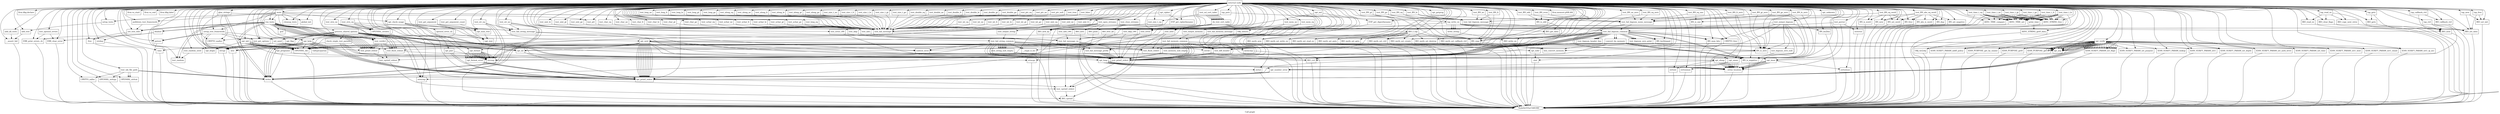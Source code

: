 digraph "Call graph" {
	label="Call graph";

	Node0x555a15481f30 [shape=record,label="{external node}"];
	Node0x555a15481f30 -> Node0x555a15481fd0;
	Node0x555a15481f30 -> Node0x555a15482110;
	Node0x555a15481f30 -> Node0x555a154e1420;
	Node0x555a15481f30 -> Node0x555a154e1370;
	Node0x555a15481f30 -> Node0x555a15482070;
	Node0x555a15481f30 -> Node0x555a154e14c0;
	Node0x555a15481f30 -> Node0x555a154e1590;
	Node0x555a15481f30 -> Node0x555a154e1630;
	Node0x555a15481f30 -> Node0x555a154e16a0;
	Node0x555a15481f30 -> Node0x555a154e1710;
	Node0x555a15481f30 -> Node0x555a154e1740;
	Node0x555a15481f30 -> Node0x555a1545aa80;
	Node0x555a15481f30 -> Node0x555a1545ac70;
	Node0x555a15481f30 -> Node0x555a1545ace0;
	Node0x555a15481f30 -> Node0x555a1545ad80;
	Node0x555a15481f30 -> Node0x555a1545ae20;
	Node0x555a15481f30 -> Node0x555a1545aec0;
	Node0x555a15481f30 -> Node0x555a156ecb00;
	Node0x555a15481f30 -> Node0x555a156ecba0;
	Node0x555a15481f30 -> Node0x555a156ecc40;
	Node0x555a15481f30 -> Node0x555a156eccb0;
	Node0x555a15481f30 -> Node0x555a156ece00;
	Node0x555a15481f30 -> Node0x555a156ecd20;
	Node0x555a15481f30 -> Node0x555a156ecea0;
	Node0x555a15481f30 -> Node0x555a156ecf10;
	Node0x555a15481f30 -> Node0x555a156ecfb0;
	Node0x555a15481f30 -> Node0x555a156ed060;
	Node0x555a15481f30 -> Node0x555a156ed270;
	Node0x555a15481f30 -> Node0x555a156ed2a0;
	Node0x555a15481f30 -> Node0x555a156ed350;
	Node0x555a15481f30 -> Node0x555a156ed4d0;
	Node0x555a15481f30 -> Node0x555a156ed5d0;
	Node0x555a15481f30 -> Node0x555a156ef0d0;
	Node0x555a15481f30 -> Node0x555a156ef9f0;
	Node0x555a15481f30 -> Node0x555a156efb00;
	Node0x555a15481f30 -> Node0x555a156eeff0;
	Node0x555a15481f30 -> Node0x555a156efb30;
	Node0x555a15481f30 -> Node0x555a1545aab0;
	Node0x555a15481f30 -> Node0x555a156ecd50;
	Node0x555a15481f30 -> Node0x555a1545b370;
	Node0x555a15481f30 -> Node0x555a1545abd0;
	Node0x555a15481f30 -> Node0x555a156eef80;
	Node0x555a15481f30 -> Node0x555a1545a940;
	Node0x555a15481f30 -> Node0x555a156efd10;
	Node0x555a15481f30 -> Node0x555a156efd40;
	Node0x555a15481f30 -> Node0x555a156efee0;
	Node0x555a15481f30 -> Node0x555a156effc0;
	Node0x555a15481f30 -> Node0x555a154e1220;
	Node0x555a15481f30 -> Node0x555a156f0ca0;
	Node0x555a15481f30 -> Node0x555a156f0d50;
	Node0x555a15481f30 -> Node0x555a156f0df0;
	Node0x555a15481f30 -> Node0x555a154e1300;
	Node0x555a15481f30 -> Node0x555a156f0f30;
	Node0x555a15481f30 -> Node0x555a156f10a0;
	Node0x555a15481f30 -> Node0x555a156f10d0;
	Node0x555a15481f30 -> Node0x555a156f1140;
	Node0x555a15481f30 -> Node0x555a156f1310;
	Node0x555a15481f30 -> Node0x555a156f13b0;
	Node0x555a15481f30 -> Node0x555a156f1450;
	Node0x555a15481f30 -> Node0x555a156f14f0;
	Node0x555a15481f30 -> Node0x555a156f1590;
	Node0x555a15481f30 -> Node0x555a156f1630;
	Node0x555a15481f30 -> Node0x555a156f16d0;
	Node0x555a15481f30 -> Node0x555a156f1770;
	Node0x555a15481f30 -> Node0x555a156f1810;
	Node0x555a15481f30 -> Node0x555a156f18b0;
	Node0x555a15481f30 -> Node0x555a156f1950;
	Node0x555a15481f30 -> Node0x555a156f19f0;
	Node0x555a15481f30 -> Node0x555a156f1a90;
	Node0x555a15481f30 -> Node0x555a156f1b30;
	Node0x555a15481f30 -> Node0x555a156f1bd0;
	Node0x555a15481f30 -> Node0x555a156f1c70;
	Node0x555a15481f30 -> Node0x555a156f1d10;
	Node0x555a15481f30 -> Node0x555a156f1db0;
	Node0x555a15481f30 -> Node0x555a156f1e50;
	Node0x555a15481f30 -> Node0x555a156f1ef0;
	Node0x555a15481f30 -> Node0x555a156ef100;
	Node0x555a15481f30 -> Node0x555a156ef1a0;
	Node0x555a15481f30 -> Node0x555a156ef240;
	Node0x555a15481f30 -> Node0x555a156ef2e0;
	Node0x555a15481f30 -> Node0x555a156ef380;
	Node0x555a15481f30 -> Node0x555a156ef420;
	Node0x555a15481f30 -> Node0x555a156ef4c0;
	Node0x555a15481f30 -> Node0x555a156ef560;
	Node0x555a15481f30 -> Node0x555a156ef600;
	Node0x555a15481f30 -> Node0x555a156ef6a0;
	Node0x555a15481f30 -> Node0x555a156ef740;
	Node0x555a15481f30 -> Node0x555a156ef7e0;
	Node0x555a15481f30 -> Node0x555a156ef880;
	Node0x555a15481f30 -> Node0x555a156ef8e0;
	Node0x555a15481f30 -> Node0x555a154c10f0;
	Node0x555a15481f30 -> Node0x555a15482000;
	Node0x555a15481f30 -> Node0x555a154c11c0;
	Node0x555a15481f30 -> Node0x555a154c1260;
	Node0x555a15481f30 -> Node0x555a154c1300;
	Node0x555a15481f30 -> Node0x555a154c13a0;
	Node0x555a15481f30 -> Node0x555a154c1440;
	Node0x555a15481f30 -> Node0x555a154c14e0;
	Node0x555a15481f30 -> Node0x555a154c1580;
	Node0x555a15481f30 -> Node0x555a154c1620;
	Node0x555a15481f30 -> Node0x555a154c16c0;
	Node0x555a15481f30 -> Node0x555a154c1760;
	Node0x555a15481f30 -> Node0x555a154c1800;
	Node0x555a15481f30 -> Node0x555a154c18a0;
	Node0x555a15481f30 -> Node0x555a154c1940;
	Node0x555a15481f30 -> Node0x555a154c19e0;
	Node0x555a15481f30 -> Node0x555a156ecf40;
	Node0x555a15481f30 -> Node0x555a154c1ab0;
	Node0x555a15481f30 -> Node0x555a154c1b50;
	Node0x555a15481f30 -> Node0x555a154c1bf0;
	Node0x555a15481f30 -> Node0x555a154c1db0;
	Node0x555a15481f30 -> Node0x555a154c1de0;
	Node0x555a15481f30 -> Node0x555a154c1f20;
	Node0x555a15481f30 -> Node0x555a154c1fc0;
	Node0x555a15481f30 -> Node0x555a154c20f0;
	Node0x555a15481f30 -> Node0x555a154c2120;
	Node0x555a15481f30 -> Node0x555a154c2260;
	Node0x555a15481f30 -> Node0x555a154c2370;
	Node0x555a15481f30 -> Node0x555a154c23a0;
	Node0x555a15481f30 -> Node0x555a154c24a0;
	Node0x555a15481f30 -> Node0x555a154c2600;
	Node0x555a15481f30 -> Node0x555a154c2670;
	Node0x555a15481f30 -> Node0x555a154c27d0;
	Node0x555a15481f30 -> Node0x555a154c2800;
	Node0x555a15481f30 -> Node0x555a154c28c0;
	Node0x555a15481f30 -> Node0x555a154c2980;
	Node0x555a15481f30 -> Node0x555a154c2a80;
	Node0x555a15481f30 -> Node0x555a154c2c00;
	Node0x555a15481f30 -> Node0x555a154c2c30;
	Node0x555a15481f30 -> Node0x555a154c0030;
	Node0x555a15481f30 -> Node0x555a154c0180;
	Node0x555a15481f30 -> Node0x555a154c01f0;
	Node0x555a15481f30 -> Node0x555a154c0340;
	Node0x555a15481f30 -> Node0x555a154c03b0;
	Node0x555a15481f30 -> Node0x555a154c0540;
	Node0x555a15481f30 -> Node0x555a154c05e0;
	Node0x555a15481f30 -> Node0x555a154c0650;
	Node0x555a15481f30 -> Node0x555a154c0740;
	Node0x555a15481f30 -> Node0x555a154c0770;
	Node0x555a15481f30 -> Node0x555a154c0870;
	Node0x555a15481f30 -> Node0x555a154c0910;
	Node0x555a15481f30 -> Node0x555a154c08a0;
	Node0x555a15481f30 -> Node0x555a154c0aa0;
	Node0x555a15481f30 -> Node0x555a154c0ce0;
	Node0x555a15481f30 -> Node0x555a154c0d50;
	Node0x555a15481f30 -> Node0x555a154c0d80;
	Node0x555a15481f30 -> Node0x555a154c0e30;
	Node0x555a15481f30 -> Node0x555a154c2ca0;
	Node0x555a15481f30 -> Node0x555a154c2d10;
	Node0x555a15481f30 -> Node0x555a154c2d40;
	Node0x555a15481f30 -> Node0x555a154c2f70;
	Node0x555a15481f30 -> Node0x555a154c3040;
	Node0x555a15481f30 -> Node0x555a154c3140;
	Node0x555a15481f30 -> Node0x555a154c3170;
	Node0x555a15481f30 -> Node0x555a154c32f0;
	Node0x555a15481f30 -> Node0x555a154c3470;
	Node0x555a15481f30 -> Node0x555a154c35f0;
	Node0x555a15481f30 -> Node0x555a154c3770;
	Node0x555a15481f30 -> Node0x555a154c3960;
	Node0x555a15481f30 -> Node0x555a154c39d0;
	Node0x555a15481f30 -> Node0x555a1545a9b0;
	Node0x555a15481f30 -> Node0x555a156ec710;
	Node0x555a15481f30 -> Node0x555a154c3a00;
	Node0x555a15481f30 -> Node0x555a154c3bd0;
	Node0x555a15481f30 -> Node0x555a154c3c40;
	Node0x555a15481f30 -> Node0x555a154c3d80;
	Node0x555a15481f30 -> Node0x555a154c3e20;
	Node0x555a15481f30 -> Node0x555a154c3e90;
	Node0x555a15481f30 -> Node0x555a154c3f80;
	Node0x555a15481f30 -> Node0x555a156ec940;
	Node0x555a15481f30 -> Node0x555a154c3fb0;
	Node0x555a15481f30 -> Node0x555a15477c20;
	Node0x555a15481f30 -> Node0x555a15477e60;
	Node0x555a15481f30 -> Node0x555a15477f10;
	Node0x555a15481f30 -> Node0x555a15477f40;
	Node0x555a15481f30 -> Node0x555a154781c0;
	Node0x555a15481f30 -> Node0x555a154781f0;
	Node0x555a15481f30 -> Node0x555a154783e0;
	Node0x555a15481f30 -> Node0x555a15478410;
	Node0x555a15481f30 -> Node0x555a15478600;
	Node0x555a15481f30 -> Node0x555a156ec8d0;
	Node0x555a15481f30 -> Node0x555a15478630;
	Node0x555a15481f30 -> Node0x555a154787f0;
	Node0x555a15481f30 -> Node0x555a15478860;
	Node0x555a15481f30 -> Node0x555a154788d0;
	Node0x555a15481f30 -> Node0x555a15478940;
	Node0x555a15481f30 -> Node0x555a154789b0;
	Node0x555a15481f30 -> Node0x555a15478e30;
	Node0x555a15481f30 -> Node0x555a15478ea0;
	Node0x555a15481f30 -> Node0x555a15478f10;
	Node0x555a15481f30 -> Node0x555a15478f80;
	Node0x555a15481f30 -> Node0x555a15478ff0;
	Node0x555a15481f30 -> Node0x555a15479870;
	Node0x555a15481f30 -> Node0x555a154798e0;
	Node0x555a15481f30 -> Node0x555a15479950;
	Node0x555a15481f30 -> Node0x555a154799c0;
	Node0x555a15481f30 -> Node0x555a156ec7b0;
	Node0x555a15481f30 -> Node0x555a15479d30;
	Node0x555a15481f30 -> Node0x555a15479cc0;
	Node0x555a15481f30 -> Node0x555a15479e10;
	Node0x555a15481f30 -> Node0x555a156ec860;
	Node0x555a15481f30 -> Node0x555a15479ee0;
	Node0x555a15481f30 -> Node0x555a156efa60;
	Node0x555a15481f30 -> Node0x555a156ef950;
	Node0x555a15481f30 -> Node0x555a156ec740;
	Node0x555a15481f30 -> Node0x555a156ed640;
	Node0x555a15481f30 -> Node0x555a15479f40;
	Node0x555a15481f30 -> Node0x555a1547a0d0;
	Node0x555a15481f30 -> Node0x555a1547a140;
	Node0x555a15481f30 -> Node0x555a156ef060;
	Node0x555a15481f30 -> Node0x555a1547a240;
	Node0x555a15481f30 -> Node0x555a156ec9e0;
	Node0x555a15481f30 -> Node0x555a1547a2e0;
	Node0x555a15481f30 -> Node0x555a156efbe0;
	Node0x555a15481f30 -> Node0x555a1545ab60;
	Node0x555a15481f30 -> Node0x555a1547a3e0;
	Node0x555a15481f30 -> Node0x555a156eca50;
	Node0x555a15481f30 -> Node0x555a1547a4e0;
	Node0x555a15481f30 -> Node0x555a154c1c20;
	Node0x555a15481f30 -> Node0x555a1547a880;
	Node0x555a15481f30 -> Node0x555a1547ad80;
	Node0x555a15481f30 -> Node0x555a154c2540;
	Node0x555a15481f30 -> Node0x555a1547af10;
	Node0x555a15481f30 -> Node0x555a1547b080;
	Node0x555a15481f30 -> Node0x555a1547b570;
	Node0x555a15481f30 -> Node0x555a154c2710;
	Node0x555a15481f30 -> Node0x555a1547b7c0;
	Node0x555a15481f30 -> Node0x555a1547b830;
	Node0x555a15481f30 -> Node0x555a154c2300;
	Node0x555a15481f30 -> Node0x555a1547baa0;
	Node0x555a15481f30 -> Node0x555a156eee40;
	Node0x555a15481f30 -> Node0x555a1547a020;
	Node0x555a15481f30 -> Node0x555a1547bc40;
	Node0x555a15481f30 -> Node0x555a1547c2c0;
	Node0x555a15481f30 -> Node0x555a1547bce0;
	Node0x555a15481f30 -> Node0x555a1547c520;
	Node0x555a15481f30 -> Node0x555a1547bc70;
	Node0x555a15481f30 -> Node0x555a1547c710;
	Node0x555a15481f30 -> Node0x555a1547bde0;
	Node0x555a15481f30 -> Node0x555a1547c7b0;
	Node0x555a15481f30 -> Node0x555a1547be50;
	Node0x555a15481f30 -> Node0x555a1547c910;
	Node0x555a15481f30 -> Node0x555a1547bec0;
	Node0x555a15481f30 -> Node0x555a1547ca90;
	Node0x555a15481f30 -> Node0x555a1547bf30;
	Node0x555a15481f30 -> Node0x555a1547cba0;
	Node0x555a15481f30 -> Node0x555a1547bfa0;
	Node0x555a15481f30 -> Node0x555a1550cf10;
	Node0x555a15481f30 -> Node0x555a1547c010;
	Node0x555a15481f30 -> Node0x555a1547c330;
	Node0x555a15481f30 -> Node0x555a1550cfb0;
	Node0x555a15481f30 -> Node0x555a1547c360;
	Node0x555a15481f30 -> Node0x555a1547cb30;
	Node0x555a15481f30 -> Node0x555a1547c850;
	Node0x555a15481f30 -> Node0x555a1547c5c0;
	Node0x555a15481f30 -> Node0x555a1547c550;
	Node0x555a15481f30 -> Node0x555a1547c670;
	Node0x555a15481f30 -> Node0x555a1547c3d0;
	Node0x555a15481f30 -> Node0x555a15475c70;
	Node0x555a15482110 [shape=record,label="{test_ssl_cert_table}"];
	Node0x555a15482110 -> Node0x555a15482000;
	Node0x555a15482110 -> Node0x555a154e1290;
	Node0x555a15482110 -> Node0x555a154e1290;
	Node0x555a15482110 -> Node0x555a154e1290;
	Node0x555a15482110 -> Node0x555a154e1290;
	Node0x555a15482110 -> Node0x555a154e1290;
	Node0x555a15482110 -> Node0x555a154e1290;
	Node0x555a15482110 -> Node0x555a154e1290;
	Node0x555a15482110 -> Node0x555a154e1290;
	Node0x555a15481fd0 [shape=record,label="{setup_tests}"];
	Node0x555a15481fd0 -> Node0x555a15482070;
	Node0x555a154e1290 [shape=record,label="{do_test_cert_table}"];
	Node0x555a154e1290 -> Node0x555a154e1220;
	Node0x555a154e1290 -> Node0x555a154e1370;
	Node0x555a154e1290 -> Node0x555a154e1370;
	Node0x555a154e1290 -> Node0x555a154e1300;
	Node0x555a154e1290 -> Node0x555a154e1300;
	Node0x555a154e1420 [shape=record,label="{llvm.dbg.declare}"];
	Node0x555a156ecb00 [shape=record,label="{ERR_clear_error}"];
	Node0x555a156ecb00 -> Node0x555a15481f60;
	Node0x555a156ecba0 [shape=record,label="{ERR_print_errors_cb}"];
	Node0x555a156ecba0 -> Node0x555a15481f60;
	Node0x555a156ecc40 [shape=record,label="{llvm.va_start}"];
	Node0x555a156eccb0 [shape=record,label="{llvm.va_end}"];
	Node0x555a156ec9b0 [shape=record,label="{check_single_test_params}"];
	Node0x555a156ec9b0 -> Node0x555a156ecd20;
	Node0x555a156ec9b0 -> Node0x555a154e1740;
	Node0x555a156ec9b0 -> Node0x555a156ecd50;
	Node0x555a156ec9b0 -> Node0x555a156ecd50;
	Node0x555a156ec9b0 -> Node0x555a156ecd50;
	Node0x555a156ece00 [shape=record,label="{llvm.dbg.label}"];
	Node0x555a156ecd20 [shape=record,label="{strcmp}"];
	Node0x555a156ecd20 -> Node0x555a15481f60;
	Node0x555a156ecea0 [shape=record,label="{glue_strings}"];
	Node0x555a156ecea0 -> Node0x555a156ecf10;
	Node0x555a156ecea0 -> Node0x555a156ecfb0;
	Node0x555a156ecea0 -> Node0x555a156ecf40;
	Node0x555a156ecea0 -> Node0x555a156ed060;
	Node0x555a156ecea0 -> Node0x555a156ecf10;
	Node0x555a154c05e0 [shape=record,label="{test_BN_odd}"];
	Node0x555a154c05e0 -> Node0x555a154c0650;
	Node0x555a154c05e0 -> Node0x555a154c2710;
	Node0x555a154c0650 [shape=record,label="{BN_is_odd}"];
	Node0x555a154c0650 -> Node0x555a15481f60;
	Node0x555a154c0740 [shape=record,label="{test_BN_even}"];
	Node0x555a154c0740 -> Node0x555a154c0650;
	Node0x555a154c0740 -> Node0x555a154c2710;
	Node0x555a154c0770 [shape=record,label="{test_BN_eq_word}"];
	Node0x555a154c0770 -> Node0x555a154c0870;
	Node0x555a154c0770 -> Node0x555a154c0910;
	Node0x555a154c0770 -> Node0x555a154c08a0;
	Node0x555a154c0770 -> Node0x555a154c2540;
	Node0x555a154c0770 -> Node0x555a154c0aa0;
	Node0x555a154c0870 [shape=record,label="{BN_is_word}"];
	Node0x555a154c0870 -> Node0x555a15481f60;
	Node0x555a154c0910 [shape=record,label="{BN_new}"];
	Node0x555a154c0910 -> Node0x555a15481f60;
	Node0x555a154c08a0 [shape=record,label="{BN_set_word}"];
	Node0x555a154c08a0 -> Node0x555a15481f60;
	Node0x555a154c0aa0 [shape=record,label="{BN_free}"];
	Node0x555a154c0aa0 -> Node0x555a15481f60;
	Node0x555a154c0ce0 [shape=record,label="{test_BN_abs_eq_word}"];
	Node0x555a154c0ce0 -> Node0x555a154c0d50;
	Node0x555a154c0ce0 -> Node0x555a154c0910;
	Node0x555a154c0ce0 -> Node0x555a154c0d80;
	Node0x555a154c0ce0 -> Node0x555a154c0e30;
	Node0x555a154c0ce0 -> Node0x555a154c08a0;
	Node0x555a154c0ce0 -> Node0x555a154c2540;
	Node0x555a154c0ce0 -> Node0x555a154c0aa0;
	Node0x555a154c0ce0 -> Node0x555a154c0aa0;
	Node0x555a154c0d50 [shape=record,label="{BN_abs_is_word}"];
	Node0x555a154c0d50 -> Node0x555a15481f60;
	Node0x555a154c0d80 [shape=record,label="{BN_dup}"];
	Node0x555a154c0d80 -> Node0x555a15481f60;
	Node0x555a154c0e30 [shape=record,label="{BN_set_negative}"];
	Node0x555a154c0e30 -> Node0x555a15481f60;
	Node0x555a154c2ca0 [shape=record,label="{test_time_t_eq}"];
	Node0x555a154c2ca0 -> Node0x555a154c2d10;
	Node0x555a154c2ca0 -> Node0x555a154c2d10;
	Node0x555a154c2ca0 -> Node0x555a154c2d40;
	Node0x555a154c2ca0 -> Node0x555a154c2df0;
	Node0x555a154c2ca0 -> Node0x555a154c2df0;
	Node0x555a154c2ca0 -> Node0x555a156f1240;
	Node0x555a154c2ca0 -> Node0x555a154c2f70;
	Node0x555a154c2ca0 -> Node0x555a154c2f70;
	Node0x555a154c2d10 [shape=record,label="{ASN1_TIME_set}"];
	Node0x555a154c2d10 -> Node0x555a15481f60;
	Node0x555a154c2d40 [shape=record,label="{ASN1_TIME_compare}"];
	Node0x555a154c2d40 -> Node0x555a15481f60;
	Node0x555a154c2df0 [shape=record,label="{print_time}"];
	Node0x555a154c2df0 -> Node0x555a154c3040;
	Node0x555a154c2f70 [shape=record,label="{ASN1_STRING_free}"];
	Node0x555a154c2f70 -> Node0x555a15481f60;
	Node0x555a154c3040 [shape=record,label="{ASN1_STRING_get0_data}"];
	Node0x555a154c3040 -> Node0x555a15481f60;
	Node0x555a154c3140 [shape=record,label="{test_time_t_ne}"];
	Node0x555a154c3140 -> Node0x555a154c2d10;
	Node0x555a154c3140 -> Node0x555a154c2d10;
	Node0x555a154c3140 -> Node0x555a154c2d40;
	Node0x555a154c3140 -> Node0x555a154c2df0;
	Node0x555a154c3140 -> Node0x555a154c2df0;
	Node0x555a154c3140 -> Node0x555a156f1240;
	Node0x555a154c3140 -> Node0x555a154c2f70;
	Node0x555a154c3140 -> Node0x555a154c2f70;
	Node0x555a154c3170 [shape=record,label="{test_time_t_gt}"];
	Node0x555a154c3170 -> Node0x555a154c2d10;
	Node0x555a154c3170 -> Node0x555a154c2d10;
	Node0x555a154c3170 -> Node0x555a154c2d40;
	Node0x555a154c3170 -> Node0x555a154c2df0;
	Node0x555a154c3170 -> Node0x555a154c2df0;
	Node0x555a154c3170 -> Node0x555a156f1240;
	Node0x555a154c3170 -> Node0x555a154c2f70;
	Node0x555a154c3170 -> Node0x555a154c2f70;
	Node0x555a154c32f0 [shape=record,label="{test_time_t_ge}"];
	Node0x555a154c32f0 -> Node0x555a154c2d10;
	Node0x555a154c32f0 -> Node0x555a154c2d10;
	Node0x555a154c32f0 -> Node0x555a154c2d40;
	Node0x555a154c32f0 -> Node0x555a154c2df0;
	Node0x555a154c32f0 -> Node0x555a154c2df0;
	Node0x555a154c32f0 -> Node0x555a156f1240;
	Node0x555a154c32f0 -> Node0x555a154c2f70;
	Node0x555a154c32f0 -> Node0x555a154c2f70;
	Node0x555a154c3470 [shape=record,label="{test_time_t_lt}"];
	Node0x555a154c3470 -> Node0x555a154c2d10;
	Node0x555a154c3470 -> Node0x555a154c2d10;
	Node0x555a154c3470 -> Node0x555a154c2d40;
	Node0x555a154c3470 -> Node0x555a154c2df0;
	Node0x555a154c3470 -> Node0x555a154c2df0;
	Node0x555a154c3470 -> Node0x555a156f1240;
	Node0x555a154c3470 -> Node0x555a154c2f70;
	Node0x555a154c3470 -> Node0x555a154c2f70;
	Node0x555a154c35f0 [shape=record,label="{test_time_t_le}"];
	Node0x555a154c35f0 -> Node0x555a154c2d10;
	Node0x555a154c35f0 -> Node0x555a154c2d10;
	Node0x555a154c35f0 -> Node0x555a154c2d40;
	Node0x555a154c35f0 -> Node0x555a154c2df0;
	Node0x555a154c35f0 -> Node0x555a154c2df0;
	Node0x555a154c35f0 -> Node0x555a156f1240;
	Node0x555a154c35f0 -> Node0x555a154c2f70;
	Node0x555a154c35f0 -> Node0x555a154c2f70;
	Node0x555a154c3770 [shape=record,label="{opt_progname}"];
	Node0x555a154c3770 -> Node0x555a156ecf10;
	Node0x555a154c3770 -> Node0x555a154c3960;
	Node0x555a154c3960 [shape=record,label="{strncpy}"];
	Node0x555a154c3960 -> Node0x555a15481f60;
	Node0x555a154c39d0 [shape=record,label="{opt_getprog}"];
	Node0x555a1547bf30 [shape=record,label="{BIO_meth_set_create}"];
	Node0x555a1547bf30 -> Node0x555a15481f60;
	Node0x555a1547cba0 [shape=record,label="{tap_free}"];
	Node0x555a1547cba0 -> Node0x555a1547c360;
	Node0x555a1547cba0 -> Node0x555a1547cb30;
	Node0x555a1547bfa0 [shape=record,label="{BIO_meth_set_destroy}"];
	Node0x555a1547bfa0 -> Node0x555a15481f60;
	Node0x555a1550cf10 [shape=record,label="{tap_callback_ctrl}"];
	Node0x555a1550cf10 -> Node0x555a1547c330;
	Node0x555a1550cf10 -> Node0x555a1550cfb0;
	Node0x555a1547c010 [shape=record,label="{BIO_meth_set_callback_ctrl}"];
	Node0x555a1547c010 -> Node0x555a15481f60;
	Node0x555a1547c330 [shape=record,label="{BIO_next}"];
	Node0x555a1547c330 -> Node0x555a15481f60;
	Node0x555a1550cfb0 [shape=record,label="{BIO_callback_ctrl}"];
	Node0x555a1550cfb0 -> Node0x555a15481f60;
	Node0x555a1547c360 [shape=record,label="{BIO_set_data}"];
	Node0x555a1547c360 -> Node0x555a15481f60;
	Node0x555a1547cb30 [shape=record,label="{BIO_set_init}"];
	Node0x555a1547cb30 -> Node0x555a15481f60;
	Node0x555a1547c850 [shape=record,label="{BIO_gets}"];
	Node0x555a1547c850 -> Node0x555a15481f60;
	Node0x555a1547c5c0 [shape=record,label="{BIO_read_ex}"];
	Node0x555a1547c5c0 -> Node0x555a15481f60;
	Node0x555a1547c550 [shape=record,label="{BIO_clear_flags}"];
	Node0x555a1547c550 -> Node0x555a15481f60;
	Node0x555a1547c670 [shape=record,label="{BIO_copy_next_retry}"];
	Node0x555a1547c670 -> Node0x555a15481f60;
	Node0x555a1547c3d0 [shape=record,label="{BIO_get_data}"];
	Node0x555a1547c3d0 -> Node0x555a15481f60;
	Node0x555a1547c480 [shape=record,label="{write_string}"];
	Node0x555a1547c480 -> Node0x555a15475c70;
	Node0x555a15475c70 [shape=record,label="{BIO_write_ex}"];
	Node0x555a15475c70 -> Node0x555a15481f60;
	Node0x555a154e1370 [shape=record,label="{OBJ_nid2sn}"];
	Node0x555a154e1370 -> Node0x555a15481f60;
	Node0x555a15482070 [shape=record,label="{add_test}"];
	Node0x555a15482070 -> Node0x555a154e14c0;
	Node0x555a154e14c0 [shape=record,label="{__assert_fail}"];
	Node0x555a154e14c0 -> Node0x555a15481f60;
	Node0x555a154e1590 [shape=record,label="{add_all_tests}"];
	Node0x555a154e1590 -> Node0x555a154e14c0;
	Node0x555a154e1630 [shape=record,label="{subtest_level}"];
	Node0x555a154e16a0 [shape=record,label="{setup_test_framework}"];
	Node0x555a154e16a0 -> Node0x555a154e1710;
	Node0x555a154e16a0 -> Node0x555a154e1710;
	Node0x555a154e16a0 -> Node0x555a154e1740;
	Node0x555a154e16a0 -> Node0x555a154e1740;
	Node0x555a154e16a0 -> Node0x555a154e17f0;
	Node0x555a154e16a0 -> Node0x555a1545a940;
	Node0x555a154e16a0 -> Node0x555a1545a9b0;
	Node0x555a154e1710 [shape=record,label="{getenv}"];
	Node0x555a154e1710 -> Node0x555a15481f60;
	Node0x555a154e1740 [shape=record,label="{atoi}"];
	Node0x555a154e1740 -> Node0x555a15481f60;
	Node0x555a154e17f0 [shape=record,label="{set_seed}"];
	Node0x555a154e17f0 -> Node0x555a1545aa80;
	Node0x555a154e17f0 -> Node0x555a154e1630;
	Node0x555a154e17f0 -> Node0x555a1545aab0;
	Node0x555a154e17f0 -> Node0x555a1545ab60;
	Node0x555a154e17f0 -> Node0x555a1545abd0;
	Node0x555a1545aa80 [shape=record,label="{time}"];
	Node0x555a1545aa80 -> Node0x555a15481f60;
	Node0x555a1545ac70 [shape=record,label="{pulldown_test_framework}"];
	Node0x555a1545ac70 -> Node0x555a1545ace0;
	Node0x555a156ecf10 [shape=record,label="{strlen}"];
	Node0x555a156ecf10 -> Node0x555a15481f60;
	Node0x555a1545ace0 [shape=record,label="{set_test_title}"];
	Node0x555a1545ace0 -> Node0x555a1545ad80;
	Node0x555a1545ace0 -> Node0x555a1545ae20;
	Node0x555a1545ad80 [shape=record,label="{free}"];
	Node0x555a1545ad80 -> Node0x555a15481f60;
	Node0x555a1545ae20 [shape=record,label="{strdup}"];
	Node0x555a1545ae20 -> Node0x555a15481f60;
	Node0x555a1545aec0 [shape=record,label="{run_tests}"];
	Node0x555a1545aec0 -> Node0x555a1545b340;
	Node0x555a1545aec0 -> Node0x555a1545aab0;
	Node0x555a1545aec0 -> Node0x555a1545aab0;
	Node0x555a1545aec0 -> Node0x555a1545aab0;
	Node0x555a1545aec0 -> Node0x555a1545ab60;
	Node0x555a1545aec0 -> Node0x555a1545b370;
	Node0x555a1545aec0 -> Node0x555a1545aab0;
	Node0x555a1545aec0 -> Node0x555a1545aab0;
	Node0x555a1545aec0 -> Node0x555a1545ab60;
	Node0x555a1545aec0 -> Node0x555a1545ace0;
	Node0x555a1545aec0 -> Node0x555a15481f60;
	Node0x555a1545aec0 -> Node0x555a1545b420;
	Node0x555a1545aec0 -> Node0x555a1545b490;
	Node0x555a1545aec0 -> Node0x555a1545aab0;
	Node0x555a1545aec0 -> Node0x555a1545aab0;
	Node0x555a1545aec0 -> Node0x555a1545ab60;
	Node0x555a1545aec0 -> Node0x555a1545b370;
	Node0x555a1545aec0 -> Node0x555a156ec6a0;
	Node0x555a1545aec0 -> Node0x555a1545ace0;
	Node0x555a1545aec0 -> Node0x555a15481f60;
	Node0x555a1545aec0 -> Node0x555a1545b490;
	Node0x555a1545aec0 -> Node0x555a1545b420;
	Node0x555a1545aec0 -> Node0x555a1545b420;
	Node0x555a1545aec0 -> Node0x555a1545b420;
	Node0x555a1545b340 [shape=record,label="{process_shared_options}"];
	Node0x555a1545b340 -> Node0x555a156ec710;
	Node0x555a1545b340 -> Node0x555a156ec7b0;
	Node0x555a1545b340 -> Node0x555a1545a940;
	Node0x555a1545b340 -> Node0x555a156ec740;
	Node0x555a1545b340 -> Node0x555a156ec860;
	Node0x555a1545b340 -> Node0x555a156ec8d0;
	Node0x555a1545b340 -> Node0x555a156ec860;
	Node0x555a1545b340 -> Node0x555a156ec8d0;
	Node0x555a1545b340 -> Node0x555a156ec940;
	Node0x555a1545b340 -> Node0x555a156ec8d0;
	Node0x555a1545b340 -> Node0x555a156ec940;
	Node0x555a1545b340 -> Node0x555a156ec8d0;
	Node0x555a1545b340 -> Node0x555a156ec940;
	Node0x555a1545b340 -> Node0x555a154e17f0;
	Node0x555a1545b340 -> Node0x555a156ec9b0;
	Node0x555a1545b420 [shape=record,label="{test_verdict}"];
	Node0x555a1545b420 -> Node0x555a1545ab60;
	Node0x555a1545b420 -> Node0x555a156eca50;
	Node0x555a1545b420 -> Node0x555a1545aab0;
	Node0x555a1545b420 -> Node0x555a156ec9e0;
	Node0x555a1545b420 -> Node0x555a1545aab0;
	Node0x555a1545b420 -> Node0x555a1545aab0;
	Node0x555a1545b420 -> Node0x555a1545ab60;
	Node0x555a1545b490 [shape=record,label="{finalize}"];
	Node0x555a1545b490 -> Node0x555a156ecb00;
	Node0x555a1545b490 -> Node0x555a156ecba0;
	Node0x555a156ec6a0 [shape=record,label="{gcd}"];
	Node0x555a154c23a0 [shape=record,label="{test_BN_eq}"];
	Node0x555a154c23a0 -> Node0x555a154c24a0;
	Node0x555a154c23a0 -> Node0x555a154c2540;
	Node0x555a154c24a0 [shape=record,label="{BN_cmp}"];
	Node0x555a154c24a0 -> Node0x555a15481f60;
	Node0x555a154c2600 [shape=record,label="{test_BN_eq_zero}"];
	Node0x555a154c2600 -> Node0x555a154c2670;
	Node0x555a154c2600 -> Node0x555a154c2710;
	Node0x555a154c2670 [shape=record,label="{BN_is_zero}"];
	Node0x555a154c2670 -> Node0x555a15481f60;
	Node0x555a154c27d0 [shape=record,label="{test_BN_ne}"];
	Node0x555a154c27d0 -> Node0x555a154c24a0;
	Node0x555a154c27d0 -> Node0x555a154c2540;
	Node0x555a154c2800 [shape=record,label="{test_BN_ne_zero}"];
	Node0x555a154c2800 -> Node0x555a154c2670;
	Node0x555a154c2800 -> Node0x555a154c2710;
	Node0x555a154c28c0 [shape=record,label="{test_BN_gt}"];
	Node0x555a154c28c0 -> Node0x555a154c24a0;
	Node0x555a154c28c0 -> Node0x555a154c2540;
	Node0x555a154c2980 [shape=record,label="{test_BN_gt_zero}"];
	Node0x555a154c2980 -> Node0x555a154c2a80;
	Node0x555a154c2980 -> Node0x555a154c2670;
	Node0x555a154c2980 -> Node0x555a154c2710;
	Node0x555a154c2a80 [shape=record,label="{BN_is_negative}"];
	Node0x555a154c2a80 -> Node0x555a15481f60;
	Node0x555a154c2c00 [shape=record,label="{test_BN_ge}"];
	Node0x555a154c2c00 -> Node0x555a154c24a0;
	Node0x555a154c2c00 -> Node0x555a154c2540;
	Node0x555a154c2c30 [shape=record,label="{test_BN_ge_zero}"];
	Node0x555a154c2c30 -> Node0x555a154c2a80;
	Node0x555a154c2c30 -> Node0x555a154c2670;
	Node0x555a154c2c30 -> Node0x555a154c2710;
	Node0x555a154c0030 [shape=record,label="{test_BN_lt}"];
	Node0x555a154c0030 -> Node0x555a154c24a0;
	Node0x555a154c0030 -> Node0x555a154c2540;
	Node0x555a154c0180 [shape=record,label="{test_BN_lt_zero}"];
	Node0x555a154c0180 -> Node0x555a154c2a80;
	Node0x555a154c0180 -> Node0x555a154c2670;
	Node0x555a154c0180 -> Node0x555a154c2710;
	Node0x555a154c01f0 [shape=record,label="{test_BN_le}"];
	Node0x555a154c01f0 -> Node0x555a154c24a0;
	Node0x555a154c01f0 -> Node0x555a154c2540;
	Node0x555a154c0340 [shape=record,label="{test_BN_le_zero}"];
	Node0x555a154c0340 -> Node0x555a154c2a80;
	Node0x555a154c0340 -> Node0x555a154c2670;
	Node0x555a154c0340 -> Node0x555a154c2710;
	Node0x555a154c03b0 [shape=record,label="{test_BN_eq_one}"];
	Node0x555a154c03b0 -> Node0x555a154c0540;
	Node0x555a154c03b0 -> Node0x555a154c2710;
	Node0x555a154c0540 [shape=record,label="{BN_is_one}"];
	Node0x555a154c0540 -> Node0x555a15481f60;
	Node0x555a1547ba70 [shape=record,label="{test_fail_memory_common}"];
	Node0x555a1547ba70 -> Node0x555a156efd10;
	Node0x555a1547ba70 -> Node0x555a1547bb10;
	Node0x555a1547ba70 -> Node0x555a1547a700;
	Node0x555a1547ba70 -> Node0x555a1547bb10;
	Node0x555a1547ba70 -> Node0x555a1547bb10;
	Node0x555a1547ba70 -> Node0x555a154c2260;
	Node0x555a1547ba70 -> Node0x555a1547a700;
	Node0x555a1547ba70 -> Node0x555a1547b710;
	Node0x555a1547ba70 -> Node0x555a1547b710;
	Node0x555a1547ba70 -> Node0x555a156ecd50;
	Node0x555a1547ba70 -> Node0x555a1547bb10;
	Node0x555a1547ba70 -> Node0x555a156ecd50;
	Node0x555a1547ba70 -> Node0x555a1547bb10;
	Node0x555a1547ba70 -> Node0x555a156ecd50;
	Node0x555a1547ba70 -> Node0x555a156ecd50;
	Node0x555a1547ba70 -> Node0x555a156eca50;
	Node0x555a1547bb10 [shape=record,label="{test_memory_null_empty}"];
	Node0x555a1547bb10 -> Node0x555a156ecd50;
	Node0x555a1547bb10 -> Node0x555a156ecd50;
	Node0x555a1547baa0 [shape=record,label="{test_output_memory}"];
	Node0x555a1547baa0 -> Node0x555a1547ba70;
	Node0x555a156eee40 [shape=record,label="{global_init}"];
	Node0x555a1547a020 [shape=record,label="{BIO_f_tap}"];
	Node0x555a1547a020 -> Node0x555a1547bc40;
	Node0x555a1547a020 -> Node0x555a1547bce0;
	Node0x555a1547a020 -> Node0x555a1547bc70;
	Node0x555a1547a020 -> Node0x555a1547bde0;
	Node0x555a1547a020 -> Node0x555a1547be50;
	Node0x555a1547a020 -> Node0x555a1547bec0;
	Node0x555a1547a020 -> Node0x555a1547bf30;
	Node0x555a1547a020 -> Node0x555a1547bfa0;
	Node0x555a1547a020 -> Node0x555a1547c010;
	Node0x555a1547bc40 [shape=record,label="{BIO_meth_new}"];
	Node0x555a1547bc40 -> Node0x555a15481f60;
	Node0x555a1547c2c0 [shape=record,label="{tap_write_ex}"];
	Node0x555a1547c2c0 -> Node0x555a1547c330;
	Node0x555a1547c2c0 -> Node0x555a1547c3d0;
	Node0x555a1547c2c0 -> Node0x555a1547c360;
	Node0x555a1547c2c0 -> Node0x555a154e1630;
	Node0x555a1547c2c0 -> Node0x555a1547c480;
	Node0x555a1547c2c0 -> Node0x555a1547c480;
	Node0x555a1547c2c0 -> Node0x555a1547c480;
	Node0x555a1547c2c0 -> Node0x555a1547c360;
	Node0x555a1547bce0 [shape=record,label="{BIO_meth_set_write_ex}"];
	Node0x555a1547bce0 -> Node0x555a15481f60;
	Node0x555a1547c520 [shape=record,label="{tap_read_ex}"];
	Node0x555a1547c520 -> Node0x555a1547c330;
	Node0x555a1547c520 -> Node0x555a1547c5c0;
	Node0x555a1547c520 -> Node0x555a1547c550;
	Node0x555a1547c520 -> Node0x555a1547c670;
	Node0x555a1547bc70 [shape=record,label="{BIO_meth_set_read_ex}"];
	Node0x555a1547bc70 -> Node0x555a15481f60;
	Node0x555a1547c710 [shape=record,label="{tap_puts}"];
	Node0x555a1547c710 -> Node0x555a156ecf10;
	Node0x555a1547c710 -> Node0x555a1547c2c0;
	Node0x555a1547bde0 [shape=record,label="{BIO_meth_set_puts}"];
	Node0x555a1547bde0 -> Node0x555a15481f60;
	Node0x555a1547c7b0 [shape=record,label="{tap_gets}"];
	Node0x555a1547c7b0 -> Node0x555a1547c330;
	Node0x555a1547c7b0 -> Node0x555a1547c850;
	Node0x555a1547be50 [shape=record,label="{BIO_meth_set_gets}"];
	Node0x555a1547be50 -> Node0x555a15481f60;
	Node0x555a1547c910 [shape=record,label="{tap_ctrl}"];
	Node0x555a1547c910 -> Node0x555a1547c330;
	Node0x555a1547c910 -> Node0x555a1547c360;
	Node0x555a1547c910 -> Node0x555a1547a3e0;
	Node0x555a1547bec0 [shape=record,label="{BIO_meth_set_ctrl}"];
	Node0x555a1547bec0 -> Node0x555a15481f60;
	Node0x555a1547ca90 [shape=record,label="{tap_new}"];
	Node0x555a1547ca90 -> Node0x555a1547c360;
	Node0x555a1547ca90 -> Node0x555a1547cb30;
	Node0x555a156ecfb0 [shape=record,label="{CRYPTO_malloc}"];
	Node0x555a156ecfb0 -> Node0x555a15481f60;
	Node0x555a156ed060 [shape=record,label="{strcpy}"];
	Node0x555a156ed060 -> Node0x555a15481f60;
	Node0x555a156ed270 [shape=record,label="{test_mk_file_path}"];
	Node0x555a156ed270 -> Node0x555a156ecf10;
	Node0x555a156ed270 -> Node0x555a156ecf10;
	Node0x555a156ed270 -> Node0x555a156ecf10;
	Node0x555a156ed270 -> Node0x555a156ed2a0;
	Node0x555a156ed270 -> Node0x555a156ed350;
	Node0x555a156ed270 -> Node0x555a156ed4d0;
	Node0x555a156ed270 -> Node0x555a156ed4d0;
	Node0x555a156ed2a0 [shape=record,label="{CRYPTO_zalloc}"];
	Node0x555a156ed2a0 -> Node0x555a15481f60;
	Node0x555a156ed350 [shape=record,label="{OPENSSL_strlcpy}"];
	Node0x555a156ed350 -> Node0x555a15481f60;
	Node0x555a156ed4d0 [shape=record,label="{OPENSSL_strlcat}"];
	Node0x555a156ed4d0 -> Node0x555a15481f60;
	Node0x555a156ed5d0 [shape=record,label="{main}"];
	Node0x555a156ed5d0 -> Node0x555a156ed640;
	Node0x555a156ed5d0 -> Node0x555a156eee40;
	Node0x555a156ed5d0 -> Node0x555a156ecd50;
	Node0x555a156ed5d0 -> Node0x555a154e16a0;
	Node0x555a156ed5d0 -> Node0x555a15481fd0;
	Node0x555a156ed5d0 -> Node0x555a1545aec0;
	Node0x555a156ed5d0 -> Node0x555a156eef80;
	Node0x555a156ed5d0 -> Node0x555a156eeff0;
	Node0x555a156ed5d0 -> Node0x555a1545a940;
	Node0x555a156ed5d0 -> Node0x555a156ec740;
	Node0x555a156ed5d0 -> Node0x555a1545ac70;
	Node0x555a156ed5d0 -> Node0x555a156ef060;
	Node0x555a156ef0d0 [shape=record,label="{test_get_argument_count}"];
	Node0x555a156ef0d0 -> Node0x555a156ef950;
	Node0x555a156ef9f0 [shape=record,label="{test_get_argument}"];
	Node0x555a156ef9f0 -> Node0x555a156efa60;
	Node0x555a156ef9f0 -> Node0x555a156efb00;
	Node0x555a156ef9f0 -> Node0x555a156ef950;
	Node0x555a156efb00 [shape=record,label="{OPENSSL_die}"];
	Node0x555a156efb00 -> Node0x555a15481f60;
	Node0x555a156eeff0 [shape=record,label="{opt_check_usage}"];
	Node0x555a156eeff0 -> Node0x555a156efa60;
	Node0x555a156eeff0 -> Node0x555a156ef950;
	Node0x555a156eeff0 -> Node0x555a156ecd50;
	Node0x555a156eeff0 -> Node0x555a156ecd50;
	Node0x555a156efb30 [shape=record,label="{opt_printf_stderr}"];
	Node0x555a156efb30 -> Node0x555a156efbe0;
	Node0x555a1545aab0 [shape=record,label="{test_printf_stdout}"];
	Node0x555a1545aab0 -> Node0x555a156ec9e0;
	Node0x555a156ecd50 [shape=record,label="{test_printf_stderr}"];
	Node0x555a156ecd50 -> Node0x555a156efbe0;
	Node0x555a1545b370 [shape=record,label="{test_random}"];
	Node0x555a1545abd0 [shape=record,label="{test_random_seed}"];
	Node0x555a1545abd0 -> Node0x555a1545b370;
	Node0x555a156ef7e0 [shape=record,label="{test_ulong_lt}"];
	Node0x555a156ef7e0 -> Node0x555a156f1240;
	Node0x555a156ef880 [shape=record,label="{test_ulong_le}"];
	Node0x555a156ef880 -> Node0x555a156f1240;
	Node0x555a156ef8e0 [shape=record,label="{test_ulong_gt}"];
	Node0x555a156ef8e0 -> Node0x555a156f1240;
	Node0x555a154c10f0 [shape=record,label="{test_ulong_ge}"];
	Node0x555a154c10f0 -> Node0x555a156f1240;
	Node0x555a15482000 [shape=record,label="{test_size_t_eq}"];
	Node0x555a15482000 -> Node0x555a156f1240;
	Node0x555a154c11c0 [shape=record,label="{test_size_t_ne}"];
	Node0x555a154c11c0 -> Node0x555a156f1240;
	Node0x555a154c1260 [shape=record,label="{test_size_t_lt}"];
	Node0x555a154c1260 -> Node0x555a156f1240;
	Node0x555a154c1300 [shape=record,label="{test_size_t_le}"];
	Node0x555a154c1300 -> Node0x555a156f1240;
	Node0x555a156eef80 [shape=record,label="{cleanup_tests}"];
	Node0x555a1545a940 [shape=record,label="{test_get_options}"];
	Node0x555a156efd10 [shape=record,label="{test_fail_message_prefix}"];
	Node0x555a156efd10 -> Node0x555a156ecd50;
	Node0x555a156efd10 -> Node0x555a156ecd50;
	Node0x555a156efd10 -> Node0x555a156ecd50;
	Node0x555a156efd10 -> Node0x555a156ecd50;
	Node0x555a156efd10 -> Node0x555a156ecd50;
	Node0x555a156efd10 -> Node0x555a156ecd50;
	Node0x555a156efd40 [shape=record,label="{test_info_c90}"];
	Node0x555a156efd40 -> Node0x555a156efe80;
	Node0x555a156efe80 [shape=record,label="{test_fail_message_va}"];
	Node0x555a156efe80 -> Node0x555a156efd10;
	Node0x555a156efe80 -> Node0x555a156efbe0;
	Node0x555a156efe80 -> Node0x555a156ecd50;
	Node0x555a156efe80 -> Node0x555a156eca50;
	Node0x555a156efee0 [shape=record,label="{test_info}"];
	Node0x555a156efee0 -> Node0x555a156efe80;
	Node0x555a156effc0 [shape=record,label="{test_error_c90}"];
	Node0x555a156effc0 -> Node0x555a156efe80;
	Node0x555a156effc0 -> Node0x555a156ecd50;
	Node0x555a154e1220 [shape=record,label="{test_error}"];
	Node0x555a154e1220 -> Node0x555a156efe80;
	Node0x555a154e1220 -> Node0x555a156ecd50;
	Node0x555a156f0ca0 [shape=record,label="{test_perror}"];
	Node0x555a156f0ca0 -> Node0x555a156f0d50;
	Node0x555a156f0ca0 -> Node0x555a156f0df0;
	Node0x555a156f0ca0 -> Node0x555a154e1220;
	Node0x555a156f0d50 [shape=record,label="{__errno_location}"];
	Node0x555a156f0d50 -> Node0x555a15481f60;
	Node0x555a156f0df0 [shape=record,label="{strerror}"];
	Node0x555a156f0df0 -> Node0x555a15481f60;
	Node0x555a154e1300 [shape=record,label="{test_note}"];
	Node0x555a154e1300 -> Node0x555a156efbe0;
	Node0x555a154e1300 -> Node0x555a156ecd50;
	Node0x555a154e1300 -> Node0x555a156eca50;
	Node0x555a156f0f30 [shape=record,label="{test_skip}"];
	Node0x555a156f0f30 -> Node0x555a156efe80;
	Node0x555a156f10a0 [shape=record,label="{test_skip_c90}"];
	Node0x555a156f10a0 -> Node0x555a156efe80;
	Node0x555a156f10a0 -> Node0x555a156ecd50;
	Node0x555a156f10d0 [shape=record,label="{test_openssl_errors}"];
	Node0x555a156f10d0 -> Node0x555a156ecba0;
	Node0x555a156f10d0 -> Node0x555a156ecb00;
	Node0x555a156f1140 [shape=record,label="{test_int_eq}"];
	Node0x555a156f1140 -> Node0x555a156f1240;
	Node0x555a156f1240 [shape=record,label="{test_fail_message}"];
	Node0x555a156f1240 -> Node0x555a156efe80;
	Node0x555a156f1310 [shape=record,label="{test_int_ne}"];
	Node0x555a156f1310 -> Node0x555a156f1240;
	Node0x555a156f13b0 [shape=record,label="{test_int_lt}"];
	Node0x555a156f13b0 -> Node0x555a156f1240;
	Node0x555a156f1450 [shape=record,label="{test_int_le}"];
	Node0x555a156f1450 -> Node0x555a156f1240;
	Node0x555a156f14f0 [shape=record,label="{test_int_gt}"];
	Node0x555a156f14f0 -> Node0x555a156f1240;
	Node0x555a156f1590 [shape=record,label="{test_int_ge}"];
	Node0x555a156f1590 -> Node0x555a156f1240;
	Node0x555a156f1630 [shape=record,label="{test_uint_eq}"];
	Node0x555a156f1630 -> Node0x555a156f1240;
	Node0x555a154c1db0 [shape=record,label="{test_str_ne}"];
	Node0x555a154c1db0 -> Node0x555a156ecd20;
	Node0x555a154c1db0 -> Node0x555a156ecf10;
	Node0x555a154c1db0 -> Node0x555a156ecf10;
	Node0x555a154c1db0 -> Node0x555a154c1c20;
	Node0x555a154c1de0 [shape=record,label="{test_strn_eq}"];
	Node0x555a154c1de0 -> Node0x555a154c1f20;
	Node0x555a154c1de0 -> Node0x555a154c1fc0;
	Node0x555a154c1de0 -> Node0x555a154c1fc0;
	Node0x555a154c1de0 -> Node0x555a154c1c20;
	Node0x555a154c1f20 [shape=record,label="{strncmp}"];
	Node0x555a154c1f20 -> Node0x555a15481f60;
	Node0x555a154c1fc0 [shape=record,label="{OPENSSL_strnlen}"];
	Node0x555a154c1fc0 -> Node0x555a15481f60;
	Node0x555a154c20f0 [shape=record,label="{test_strn_ne}"];
	Node0x555a154c20f0 -> Node0x555a154c1f20;
	Node0x555a154c20f0 -> Node0x555a154c1fc0;
	Node0x555a154c20f0 -> Node0x555a154c1fc0;
	Node0x555a154c20f0 -> Node0x555a154c1c20;
	Node0x555a154c2120 [shape=record,label="{test_mem_eq}"];
	Node0x555a154c2120 -> Node0x555a154c2260;
	Node0x555a154c2120 -> Node0x555a154c2300;
	Node0x555a154c2260 [shape=record,label="{memcmp}"];
	Node0x555a154c2260 -> Node0x555a15481f60;
	Node0x555a154c2370 [shape=record,label="{test_mem_ne}"];
	Node0x555a154c2370 -> Node0x555a154c2260;
	Node0x555a154c2370 -> Node0x555a154c2300;
	Node0x555a156f16d0 [shape=record,label="{test_uint_ne}"];
	Node0x555a156f16d0 -> Node0x555a156f1240;
	Node0x555a156f1770 [shape=record,label="{test_uint_lt}"];
	Node0x555a156f1770 -> Node0x555a156f1240;
	Node0x555a156f1810 [shape=record,label="{test_uint_le}"];
	Node0x555a156f1810 -> Node0x555a156f1240;
	Node0x555a156f18b0 [shape=record,label="{test_uint_gt}"];
	Node0x555a156f18b0 -> Node0x555a156f1240;
	Node0x555a156f1950 [shape=record,label="{test_uint_ge}"];
	Node0x555a156f1950 -> Node0x555a156f1240;
	Node0x555a156f19f0 [shape=record,label="{test_char_eq}"];
	Node0x555a156f19f0 -> Node0x555a156f1240;
	Node0x555a156f1a90 [shape=record,label="{test_char_ne}"];
	Node0x555a156f1a90 -> Node0x555a156f1240;
	Node0x555a156f1b30 [shape=record,label="{test_char_lt}"];
	Node0x555a156f1b30 -> Node0x555a156f1240;
	Node0x555a156f1bd0 [shape=record,label="{test_char_le}"];
	Node0x555a156f1bd0 -> Node0x555a156f1240;
	Node0x555a156f1c70 [shape=record,label="{test_char_gt}"];
	Node0x555a156f1c70 -> Node0x555a156f1240;
	Node0x555a156f1d10 [shape=record,label="{test_char_ge}"];
	Node0x555a156f1d10 -> Node0x555a156f1240;
	Node0x555a156f1db0 [shape=record,label="{test_uchar_eq}"];
	Node0x555a156f1db0 -> Node0x555a156f1240;
	Node0x555a156f1e50 [shape=record,label="{test_uchar_ne}"];
	Node0x555a156f1e50 -> Node0x555a156f1240;
	Node0x555a156f1ef0 [shape=record,label="{test_uchar_lt}"];
	Node0x555a156f1ef0 -> Node0x555a156f1240;
	Node0x555a156ef100 [shape=record,label="{test_uchar_le}"];
	Node0x555a156ef100 -> Node0x555a156f1240;
	Node0x555a156ef1a0 [shape=record,label="{test_uchar_gt}"];
	Node0x555a156ef1a0 -> Node0x555a156f1240;
	Node0x555a156ef240 [shape=record,label="{test_uchar_ge}"];
	Node0x555a156ef240 -> Node0x555a156f1240;
	Node0x555a156ef2e0 [shape=record,label="{test_long_eq}"];
	Node0x555a156ef2e0 -> Node0x555a156f1240;
	Node0x555a156ef380 [shape=record,label="{test_long_ne}"];
	Node0x555a156ef380 -> Node0x555a156f1240;
	Node0x555a156ef420 [shape=record,label="{test_long_lt}"];
	Node0x555a156ef420 -> Node0x555a156f1240;
	Node0x555a156ef4c0 [shape=record,label="{test_long_le}"];
	Node0x555a156ef4c0 -> Node0x555a156f1240;
	Node0x555a156ef560 [shape=record,label="{test_long_gt}"];
	Node0x555a156ef560 -> Node0x555a156f1240;
	Node0x555a156ef600 [shape=record,label="{test_long_ge}"];
	Node0x555a156ef600 -> Node0x555a156f1240;
	Node0x555a156ef6a0 [shape=record,label="{test_ulong_eq}"];
	Node0x555a156ef6a0 -> Node0x555a156f1240;
	Node0x555a156ef740 [shape=record,label="{test_ulong_ne}"];
	Node0x555a156ef740 -> Node0x555a156f1240;
	Node0x555a15478630 [shape=record,label="{OBJ_txt2obj}"];
	Node0x555a15478630 -> Node0x555a15481f60;
	Node0x555a154787f0 [shape=record,label="{X509_VERIFY_PARAM_add0_policy}"];
	Node0x555a154787f0 -> Node0x555a15481f60;
	Node0x555a15478860 [shape=record,label="{X509_PURPOSE_get_by_sname}"];
	Node0x555a15478860 -> Node0x555a15481f60;
	Node0x555a154788d0 [shape=record,label="{X509_PURPOSE_get0}"];
	Node0x555a154788d0 -> Node0x555a15481f60;
	Node0x555a15478940 [shape=record,label="{X509_PURPOSE_get_id}"];
	Node0x555a15478940 -> Node0x555a15481f60;
	Node0x555a154789b0 [shape=record,label="{X509_VERIFY_PARAM_set_purpose}"];
	Node0x555a154789b0 -> Node0x555a15481f60;
	Node0x555a15478e30 [shape=record,label="{X509_VERIFY_PARAM_lookup}"];
	Node0x555a15478e30 -> Node0x555a15481f60;
	Node0x555a15478ea0 [shape=record,label="{X509_VERIFY_PARAM_set1}"];
	Node0x555a15478ea0 -> Node0x555a15481f60;
	Node0x555a15478f10 [shape=record,label="{X509_VERIFY_PARAM_set_depth}"];
	Node0x555a15478f10 -> Node0x555a15481f60;
	Node0x555a15478f80 [shape=record,label="{X509_VERIFY_PARAM_set_auth_level}"];
	Node0x555a15478f80 -> Node0x555a15481f60;
	Node0x555a15478ff0 [shape=record,label="{X509_VERIFY_PARAM_set_time}"];
	Node0x555a15478ff0 -> Node0x555a15481f60;
	Node0x555a15479870 [shape=record,label="{X509_VERIFY_PARAM_set1_host}"];
	Node0x555a15479870 -> Node0x555a15481f60;
	Node0x555a154798e0 [shape=record,label="{X509_VERIFY_PARAM_set1_email}"];
	Node0x555a154798e0 -> Node0x555a15481f60;
	Node0x555a15479950 [shape=record,label="{X509_VERIFY_PARAM_set1_ip_asc}"];
	Node0x555a15479950 -> Node0x555a15481f60;
	Node0x555a154799c0 [shape=record,label="{X509_VERIFY_PARAM_set_flags}"];
	Node0x555a154799c0 -> Node0x555a15481f60;
	Node0x555a156ec7b0 [shape=record,label="{opt_next}"];
	Node0x555a156ec7b0 -> Node0x555a156ecd20;
	Node0x555a156ec7b0 -> Node0x555a15479d30;
	Node0x555a156ec7b0 -> Node0x555a156ecd20;
	Node0x555a156ec7b0 -> Node0x555a156efb30;
	Node0x555a156ec7b0 -> Node0x555a156efb30;
	Node0x555a156ec7b0 -> Node0x555a15479cc0;
	Node0x555a156ec7b0 -> Node0x555a156efb30;
	Node0x555a156ec7b0 -> Node0x555a156ec940;
	Node0x555a156ec7b0 -> Node0x555a156efb30;
	Node0x555a156ec7b0 -> Node0x555a15477f10;
	Node0x555a156ec7b0 -> Node0x555a156efb30;
	Node0x555a156ec7b0 -> Node0x555a154781c0;
	Node0x555a156ec7b0 -> Node0x555a156efb30;
	Node0x555a156ec7b0 -> Node0x555a154c3fb0;
	Node0x555a156ec7b0 -> Node0x555a156efb30;
	Node0x555a156ec7b0 -> Node0x555a154783e0;
	Node0x555a156ec7b0 -> Node0x555a156efb30;
	Node0x555a156ec7b0 -> Node0x555a154c3bd0;
	Node0x555a156ec7b0 -> Node0x555a156efb30;
	Node0x555a156ec7b0 -> Node0x555a156efb30;
	Node0x555a154c13a0 [shape=record,label="{test_size_t_gt}"];
	Node0x555a154c13a0 -> Node0x555a156f1240;
	Node0x555a154c1440 [shape=record,label="{test_size_t_ge}"];
	Node0x555a154c1440 -> Node0x555a156f1240;
	Node0x555a154c14e0 [shape=record,label="{test_double_eq}"];
	Node0x555a154c14e0 -> Node0x555a156f1240;
	Node0x555a154c1580 [shape=record,label="{test_double_ne}"];
	Node0x555a154c1580 -> Node0x555a156f1240;
	Node0x555a154c1620 [shape=record,label="{test_double_lt}"];
	Node0x555a154c1620 -> Node0x555a156f1240;
	Node0x555a154c16c0 [shape=record,label="{test_double_le}"];
	Node0x555a154c16c0 -> Node0x555a156f1240;
	Node0x555a154c1760 [shape=record,label="{test_double_gt}"];
	Node0x555a154c1760 -> Node0x555a156f1240;
	Node0x555a154c1800 [shape=record,label="{test_double_ge}"];
	Node0x555a154c1800 -> Node0x555a156f1240;
	Node0x555a154c18a0 [shape=record,label="{test_ptr_eq}"];
	Node0x555a154c18a0 -> Node0x555a156f1240;
	Node0x555a154c1940 [shape=record,label="{test_ptr_ne}"];
	Node0x555a154c1940 -> Node0x555a156f1240;
	Node0x555a154c19e0 [shape=record,label="{test_ptr_null}"];
	Node0x555a154c19e0 -> Node0x555a156f1240;
	Node0x555a156ecf40 [shape=record,label="{test_ptr}"];
	Node0x555a156ecf40 -> Node0x555a156f1240;
	Node0x555a154c1ab0 [shape=record,label="{test_true}"];
	Node0x555a154c1ab0 -> Node0x555a156f1240;
	Node0x555a154c1b50 [shape=record,label="{test_false}"];
	Node0x555a154c1b50 -> Node0x555a156f1240;
	Node0x555a154c1bf0 [shape=record,label="{test_str_eq}"];
	Node0x555a154c1bf0 -> Node0x555a156ecd20;
	Node0x555a154c1bf0 -> Node0x555a156ecf10;
	Node0x555a154c1bf0 -> Node0x555a156ecf10;
	Node0x555a154c1bf0 -> Node0x555a154c1c20;
	Node0x555a1545a9b0 [shape=record,label="{opt_init}"];
	Node0x555a1545a9b0 -> Node0x555a156ec710;
	Node0x555a1545a9b0 -> Node0x555a154c3770;
	Node0x555a1545a9b0 -> Node0x555a156efb00;
	Node0x555a1545a9b0 -> Node0x555a156efb00;
	Node0x555a1545a9b0 -> Node0x555a156efb00;
	Node0x555a1545a9b0 -> Node0x555a156ecd20;
	Node0x555a1545a9b0 -> Node0x555a156efb00;
	Node0x555a1545a9b0 -> Node0x555a156efb00;
	Node0x555a1545a9b0 -> Node0x555a156efb00;
	Node0x555a156ec710 [shape=record,label="{opt_begin}"];
	Node0x555a154c3a00 [shape=record,label="{opt_format_error}"];
	Node0x555a154c3a00 -> Node0x555a156efb30;
	Node0x555a154c3a00 -> Node0x555a156efb30;
	Node0x555a154c3a00 -> Node0x555a156efb30;
	Node0x555a154c3bd0 [shape=record,label="{opt_format}"];
	Node0x555a154c3bd0 -> Node0x555a154c3a00;
	Node0x555a154c3bd0 -> Node0x555a154c3a00;
	Node0x555a154c3bd0 -> Node0x555a154c3a00;
	Node0x555a154c3bd0 -> Node0x555a156ecd20;
	Node0x555a154c3bd0 -> Node0x555a156ecd20;
	Node0x555a154c3bd0 -> Node0x555a154c3a00;
	Node0x555a154c3bd0 -> Node0x555a154c3a00;
	Node0x555a154c3bd0 -> Node0x555a154c3a00;
	Node0x555a154c3bd0 -> Node0x555a154c3a00;
	Node0x555a154c3bd0 -> Node0x555a154c3a00;
	Node0x555a154c3bd0 -> Node0x555a154c3a00;
	Node0x555a154c3bd0 -> Node0x555a156ecd20;
	Node0x555a154c3bd0 -> Node0x555a156ecd20;
	Node0x555a154c3bd0 -> Node0x555a154c3a00;
	Node0x555a154c3bd0 -> Node0x555a156ecd20;
	Node0x555a154c3bd0 -> Node0x555a156ecd20;
	Node0x555a154c3bd0 -> Node0x555a154c3a00;
	Node0x555a154c3bd0 -> Node0x555a156ecd20;
	Node0x555a154c3bd0 -> Node0x555a156ecd20;
	Node0x555a154c3bd0 -> Node0x555a156ecd20;
	Node0x555a154c3bd0 -> Node0x555a156ecd20;
	Node0x555a154c3bd0 -> Node0x555a154c3a00;
	Node0x555a154c3c40 [shape=record,label="{opt_cipher}"];
	Node0x555a154c3c40 -> Node0x555a154c3d80;
	Node0x555a154c3c40 -> Node0x555a156efb30;
	Node0x555a154c3d80 [shape=record,label="{EVP_get_cipherbyname}"];
	Node0x555a154c3d80 -> Node0x555a15481f60;
	Node0x555a154c3e20 [shape=record,label="{opt_md}"];
	Node0x555a154c3e20 -> Node0x555a154c3e90;
	Node0x555a154c3e20 -> Node0x555a156efb30;
	Node0x555a154c3e90 [shape=record,label="{EVP_get_digestbyname}"];
	Node0x555a154c3e90 -> Node0x555a15481f60;
	Node0x555a154c3f80 [shape=record,label="{opt_pair}"];
	Node0x555a154c3f80 -> Node0x555a156ecd20;
	Node0x555a154c3f80 -> Node0x555a156efb30;
	Node0x555a154c3f80 -> Node0x555a156efb30;
	Node0x555a156ec940 [shape=record,label="{opt_int}"];
	Node0x555a156ec940 -> Node0x555a154c3fb0;
	Node0x555a156ec940 -> Node0x555a156efb30;
	Node0x555a154c3fb0 [shape=record,label="{opt_long}"];
	Node0x555a154c3fb0 -> Node0x555a156f0d50;
	Node0x555a154c3fb0 -> Node0x555a156f0d50;
	Node0x555a154c3fb0 -> Node0x555a15477c20;
	Node0x555a154c3fb0 -> Node0x555a156f0d50;
	Node0x555a154c3fb0 -> Node0x555a156f0d50;
	Node0x555a154c3fb0 -> Node0x555a15477e00;
	Node0x555a154c3fb0 -> Node0x555a156f0d50;
	Node0x555a154c3fb0 -> Node0x555a156f0d50;
	Node0x555a15477c20 [shape=record,label="{strtol}"];
	Node0x555a15477c20 -> Node0x555a15481f60;
	Node0x555a15477e00 [shape=record,label="{opt_number_error}"];
	Node0x555a15477e00 -> Node0x555a156ecf10;
	Node0x555a15477e00 -> Node0x555a154c1f20;
	Node0x555a15477e00 -> Node0x555a156efb30;
	Node0x555a15477e00 -> Node0x555a156efb30;
	Node0x555a15477e60 [shape=record,label="{llvm.memset.p0i8.i64}"];
	Node0x555a15477f10 [shape=record,label="{opt_imax}"];
	Node0x555a15477f10 -> Node0x555a156f0d50;
	Node0x555a15477f10 -> Node0x555a156f0d50;
	Node0x555a15477f10 -> Node0x555a15477f40;
	Node0x555a15477f10 -> Node0x555a156f0d50;
	Node0x555a15477f10 -> Node0x555a156f0d50;
	Node0x555a15477f10 -> Node0x555a15477e00;
	Node0x555a15477f10 -> Node0x555a156f0d50;
	Node0x555a15477f10 -> Node0x555a156f0d50;
	Node0x555a15477f40 [shape=record,label="{strtoimax}"];
	Node0x555a15477f40 -> Node0x555a15481f60;
	Node0x555a154781c0 [shape=record,label="{opt_umax}"];
	Node0x555a154781c0 -> Node0x555a156f0d50;
	Node0x555a154781c0 -> Node0x555a156f0d50;
	Node0x555a154781c0 -> Node0x555a154781f0;
	Node0x555a154781c0 -> Node0x555a156f0d50;
	Node0x555a154781c0 -> Node0x555a156f0d50;
	Node0x555a154781c0 -> Node0x555a15477e00;
	Node0x555a154781c0 -> Node0x555a156f0d50;
	Node0x555a154781c0 -> Node0x555a156f0d50;
	Node0x555a154781f0 [shape=record,label="{strtoumax}"];
	Node0x555a154781f0 -> Node0x555a15481f60;
	Node0x555a154783e0 [shape=record,label="{opt_ulong}"];
	Node0x555a154783e0 -> Node0x555a156f0d50;
	Node0x555a154783e0 -> Node0x555a156f0d50;
	Node0x555a154783e0 -> Node0x555a15478410;
	Node0x555a154783e0 -> Node0x555a156f0d50;
	Node0x555a154783e0 -> Node0x555a156f0d50;
	Node0x555a154783e0 -> Node0x555a15477e00;
	Node0x555a154783e0 -> Node0x555a156f0d50;
	Node0x555a154783e0 -> Node0x555a156f0d50;
	Node0x555a15478410 [shape=record,label="{strtoul}"];
	Node0x555a15478410 -> Node0x555a15481f60;
	Node0x555a15478600 [shape=record,label="{opt_verify}"];
	Node0x555a15478600 -> Node0x555a156efb00;
	Node0x555a15478600 -> Node0x555a156efb00;
	Node0x555a15478600 -> Node0x555a156efb00;
	Node0x555a15478600 -> Node0x555a156ec8d0;
	Node0x555a15478600 -> Node0x555a15478630;
	Node0x555a15478600 -> Node0x555a156ec8d0;
	Node0x555a15478600 -> Node0x555a156efb30;
	Node0x555a15478600 -> Node0x555a154787f0;
	Node0x555a15478600 -> Node0x555a156ec8d0;
	Node0x555a15478600 -> Node0x555a15478860;
	Node0x555a15478600 -> Node0x555a156ec8d0;
	Node0x555a15478600 -> Node0x555a156efb30;
	Node0x555a15478600 -> Node0x555a154788d0;
	Node0x555a15478600 -> Node0x555a15478940;
	Node0x555a15478600 -> Node0x555a154789b0;
	Node0x555a15478600 -> Node0x555a156ec8d0;
	Node0x555a15478600 -> Node0x555a156efb30;
	Node0x555a15478600 -> Node0x555a156ec8d0;
	Node0x555a15478600 -> Node0x555a15478e30;
	Node0x555a15478600 -> Node0x555a156ec8d0;
	Node0x555a15478600 -> Node0x555a156efb30;
	Node0x555a15478600 -> Node0x555a15478ea0;
	Node0x555a15478600 -> Node0x555a156ec8d0;
	Node0x555a15478600 -> Node0x555a154e1740;
	Node0x555a15478600 -> Node0x555a15478f10;
	Node0x555a15478600 -> Node0x555a156ec8d0;
	Node0x555a15478600 -> Node0x555a154e1740;
	Node0x555a15478600 -> Node0x555a15478f80;
	Node0x555a15478600 -> Node0x555a156ec8d0;
	Node0x555a15478600 -> Node0x555a15477f10;
	Node0x555a15478600 -> Node0x555a156ec8d0;
	Node0x555a15478600 -> Node0x555a156efb30;
	Node0x555a15478600 -> Node0x555a15478ff0;
	Node0x555a15478600 -> Node0x555a156ec8d0;
	Node0x555a15478600 -> Node0x555a15479870;
	Node0x555a15478600 -> Node0x555a156ec8d0;
	Node0x555a15478600 -> Node0x555a154798e0;
	Node0x555a15478600 -> Node0x555a156ec8d0;
	Node0x555a15478600 -> Node0x555a15479950;
	Node0x555a15478600 -> Node0x555a154799c0;
	Node0x555a15478600 -> Node0x555a154799c0;
	Node0x555a15478600 -> Node0x555a154799c0;
	Node0x555a15478600 -> Node0x555a154799c0;
	Node0x555a15478600 -> Node0x555a154799c0;
	Node0x555a15478600 -> Node0x555a154799c0;
	Node0x555a15478600 -> Node0x555a154799c0;
	Node0x555a15478600 -> Node0x555a154799c0;
	Node0x555a15478600 -> Node0x555a154799c0;
	Node0x555a15478600 -> Node0x555a154799c0;
	Node0x555a15478600 -> Node0x555a154799c0;
	Node0x555a15478600 -> Node0x555a154799c0;
	Node0x555a15478600 -> Node0x555a154799c0;
	Node0x555a15478600 -> Node0x555a154799c0;
	Node0x555a15478600 -> Node0x555a154799c0;
	Node0x555a15478600 -> Node0x555a154799c0;
	Node0x555a15478600 -> Node0x555a154799c0;
	Node0x555a15478600 -> Node0x555a154799c0;
	Node0x555a15478600 -> Node0x555a154799c0;
	Node0x555a15478600 -> Node0x555a154799c0;
	Node0x555a156ec8d0 [shape=record,label="{opt_arg}"];
	Node0x555a15479d30 [shape=record,label="{strchr}"];
	Node0x555a15479d30 -> Node0x555a15481f60;
	Node0x555a15479cc0 [shape=record,label="{opt_isdir}"];
	Node0x555a15479cc0 -> Node0x555a15479e10;
	Node0x555a15479e10 [shape=record,label="{stat}"];
	Node0x555a15479e10 -> Node0x555a15481f60;
	Node0x555a156ec860 [shape=record,label="{opt_flag}"];
	Node0x555a15479ee0 [shape=record,label="{opt_unknown}"];
	Node0x555a156efa60 [shape=record,label="{opt_rest}"];
	Node0x555a156ef950 [shape=record,label="{opt_num_rest}"];
	Node0x555a156ef950 -> Node0x555a156efa60;
	Node0x555a156ec740 [shape=record,label="{opt_help}"];
	Node0x555a156ec740 -> Node0x555a156ecf10;
	Node0x555a156ec740 -> Node0x555a15479fb0;
	Node0x555a156ec740 -> Node0x555a156ecf10;
	Node0x555a156ec740 -> Node0x555a156efb00;
	Node0x555a156ec740 -> Node0x555a156efb30;
	Node0x555a156ec740 -> Node0x555a156efb30;
	Node0x555a156ec740 -> Node0x555a156efb30;
	Node0x555a156ec740 -> Node0x555a156ed060;
	Node0x555a156ec740 -> Node0x555a156ecf10;
	Node0x555a156ec740 -> Node0x555a15479fb0;
	Node0x555a156ec740 -> Node0x555a156ed060;
	Node0x555a156ec740 -> Node0x555a156ecf10;
	Node0x555a156ec740 -> Node0x555a156efb30;
	Node0x555a156ec740 -> Node0x555a156efb30;
	Node0x555a15479fb0 [shape=record,label="{valtype2param}"];
	Node0x555a156ed640 [shape=record,label="{test_open_streams}"];
	Node0x555a156ed640 -> Node0x555a15479f40;
	Node0x555a156ed640 -> Node0x555a15479f40;
	Node0x555a156ed640 -> Node0x555a1547a020;
	Node0x555a156ed640 -> Node0x555a1547a0d0;
	Node0x555a156ed640 -> Node0x555a1547a140;
	Node0x555a156ed640 -> Node0x555a156efb00;
	Node0x555a156ed640 -> Node0x555a156efb00;
	Node0x555a15479f40 [shape=record,label="{BIO_new_fp}"];
	Node0x555a15479f40 -> Node0x555a15481f60;
	Node0x555a1547a0d0 [shape=record,label="{BIO_new}"];
	Node0x555a1547a0d0 -> Node0x555a15481f60;
	Node0x555a1547a140 [shape=record,label="{BIO_push}"];
	Node0x555a1547a140 -> Node0x555a15481f60;
	Node0x555a156ef060 [shape=record,label="{test_close_streams}"];
	Node0x555a156ef060 -> Node0x555a1547a240;
	Node0x555a156ef060 -> Node0x555a1547a240;
	Node0x555a1547a240 [shape=record,label="{BIO_free_all}"];
	Node0x555a1547a240 -> Node0x555a15481f60;
	Node0x555a156ec9e0 [shape=record,label="{test_vprintf_stdout}"];
	Node0x555a156ec9e0 -> Node0x555a1547a2e0;
	Node0x555a1547a2e0 [shape=record,label="{BIO_vprintf}"];
	Node0x555a1547a2e0 -> Node0x555a15481f60;
	Node0x555a156efbe0 [shape=record,label="{test_vprintf_stderr}"];
	Node0x555a156efbe0 -> Node0x555a1547a2e0;
	Node0x555a1545ab60 [shape=record,label="{test_flush_stdout}"];
	Node0x555a1545ab60 -> Node0x555a1547a3e0;
	Node0x555a1547a3e0 [shape=record,label="{BIO_ctrl}"];
	Node0x555a1547a3e0 -> Node0x555a15481f60;
	Node0x555a156eca50 [shape=record,label="{test_flush_stderr}"];
	Node0x555a156eca50 -> Node0x555a1547a3e0;
	Node0x555a1547a4e0 [shape=record,label="{openssl_error_cb}"];
	Node0x555a1547a4e0 -> Node0x555a156ecd50;
	Node0x555a154c1c20 [shape=record,label="{test_fail_string_message}"];
	Node0x555a154c1c20 -> Node0x555a1547a580;
	Node0x555a154c1c20 -> Node0x555a156ecd50;
	Node0x555a1547a580 [shape=record,label="{test_fail_string_common}"];
	Node0x555a1547a580 -> Node0x555a154e1630;
	Node0x555a1547a580 -> Node0x555a156efd10;
	Node0x555a1547a580 -> Node0x555a1547a5b0;
	Node0x555a1547a580 -> Node0x555a1547a700;
	Node0x555a1547a580 -> Node0x555a1547a5b0;
	Node0x555a1547a580 -> Node0x555a1547a5b0;
	Node0x555a1547a580 -> Node0x555a156ecd20;
	Node0x555a1547a580 -> Node0x555a1547a700;
	Node0x555a1547a580 -> Node0x555a1547a880;
	Node0x555a1547a580 -> Node0x555a1547a880;
	Node0x555a1547a580 -> Node0x555a156ecd50;
	Node0x555a1547a580 -> Node0x555a1547a5b0;
	Node0x555a1547a580 -> Node0x555a156ecd50;
	Node0x555a1547a580 -> Node0x555a1547a5b0;
	Node0x555a1547a580 -> Node0x555a156ecd50;
	Node0x555a1547a580 -> Node0x555a156ecd50;
	Node0x555a1547a580 -> Node0x555a156eca50;
	Node0x555a1547a5b0 [shape=record,label="{test_string_null_empty}"];
	Node0x555a1547a5b0 -> Node0x555a156ecd50;
	Node0x555a1547a5b0 -> Node0x555a156ecd50;
	Node0x555a1547a700 [shape=record,label="{test_diff_header}"];
	Node0x555a1547a700 -> Node0x555a156ecd50;
	Node0x555a1547a700 -> Node0x555a156ecd50;
	Node0x555a1547a880 [shape=record,label="{__ctype_b_loc}"];
	Node0x555a1547a880 -> Node0x555a15481f60;
	Node0x555a1547ad80 [shape=record,label="{test_output_string}"];
	Node0x555a1547ad80 -> Node0x555a1547a580;
	Node0x555a154c2540 [shape=record,label="{test_fail_bignum_message}"];
	Node0x555a154c2540 -> Node0x555a1547ae20;
	Node0x555a154c2540 -> Node0x555a156ecd50;
	Node0x555a1547ae20 [shape=record,label="{test_fail_bignum_common}"];
	Node0x555a1547ae20 -> Node0x555a156efd10;
	Node0x555a1547ae20 -> Node0x555a1547af10;
	Node0x555a1547ae20 -> Node0x555a154c2a80;
	Node0x555a1547ae20 -> Node0x555a1547af10;
	Node0x555a1547ae20 -> Node0x555a154c2a80;
	Node0x555a1547ae20 -> Node0x555a1547ae50;
	Node0x555a1547ae20 -> Node0x555a1547b010;
	Node0x555a1547ae20 -> Node0x555a1547a700;
	Node0x555a1547ae20 -> Node0x555a1547ae50;
	Node0x555a1547ae20 -> Node0x555a1547b010;
	Node0x555a1547ae20 -> Node0x555a1547b010;
	Node0x555a1547ae20 -> Node0x555a154c24a0;
	Node0x555a1547ae20 -> Node0x555a1547a700;
	Node0x555a1547ae20 -> Node0x555a1547ae50;
	Node0x555a1547ae20 -> Node0x555a156ecfb0;
	Node0x555a1547ae20 -> Node0x555a156ecd50;
	Node0x555a1547ae20 -> Node0x555a1547b080;
	Node0x555a1547ae20 -> Node0x555a1547b080;
	Node0x555a1547ae20 -> Node0x555a1547b500;
	Node0x555a1547ae20 -> Node0x555a1547b500;
	Node0x555a1547ae20 -> Node0x555a156ecd50;
	Node0x555a1547ae20 -> Node0x555a156ecd50;
	Node0x555a1547ae20 -> Node0x555a156ecd50;
	Node0x555a1547ae20 -> Node0x555a156ecd50;
	Node0x555a1547ae20 -> Node0x555a156ecd50;
	Node0x555a1547ae20 -> Node0x555a156ecd50;
	Node0x555a1547ae20 -> Node0x555a156eca50;
	Node0x555a1547ae20 -> Node0x555a1547b570;
	Node0x555a1547af10 [shape=record,label="{BN_num_bits}"];
	Node0x555a1547af10 -> Node0x555a15481f60;
	Node0x555a1547ae50 [shape=record,label="{test_bignum_header_line}"];
	Node0x555a1547ae50 -> Node0x555a156ecd50;
	Node0x555a1547b010 [shape=record,label="{test_bignum_zero_print}"];
	Node0x555a1547b010 -> Node0x555a1547b640;
	Node0x555a1547b010 -> Node0x555a156ecd50;
	Node0x555a1547b080 [shape=record,label="{BN_bn2binpad}"];
	Node0x555a1547b080 -> Node0x555a15481f60;
	Node0x555a1547b500 [shape=record,label="{convert_bn_memory}"];
	Node0x555a1547b500 -> Node0x555a154c2670;
	Node0x555a1547b500 -> Node0x555a1547b710;
	Node0x555a1547b500 -> Node0x555a154c2a80;
	Node0x555a1547b500 -> Node0x555a154c2a80;
	Node0x555a1547b500 -> Node0x555a154c2a80;
	Node0x555a1547b500 -> Node0x555a156ecf10;
	Node0x555a1547b500 -> Node0x555a156ed060;
	Node0x555a1547b570 [shape=record,label="{CRYPTO_free}"];
	Node0x555a1547b570 -> Node0x555a15481f60;
	Node0x555a1547b710 [shape=record,label="{hex_convert_memory}"];
	Node0x555a1547b640 [shape=record,label="{test_bignum_zero_null}"];
	Node0x555a1547b640 -> Node0x555a154c2a80;
	Node0x555a154c2710 [shape=record,label="{test_fail_bignum_mono_message}"];
	Node0x555a154c2710 -> Node0x555a1547ae20;
	Node0x555a154c2710 -> Node0x555a156ecd50;
	Node0x555a1547b7c0 [shape=record,label="{test_output_bignum}"];
	Node0x555a1547b7c0 -> Node0x555a154c2670;
	Node0x555a1547b7c0 -> Node0x555a1547b640;
	Node0x555a1547b7c0 -> Node0x555a156ecd50;
	Node0x555a1547b7c0 -> Node0x555a1547af10;
	Node0x555a1547b7c0 -> Node0x555a1547b830;
	Node0x555a1547b7c0 -> Node0x555a1547b710;
	Node0x555a1547b7c0 -> Node0x555a154c2a80;
	Node0x555a1547b7c0 -> Node0x555a156ecd50;
	Node0x555a1547b7c0 -> Node0x555a1547ae20;
	Node0x555a1547b830 [shape=record,label="{BN_bn2bin}"];
	Node0x555a1547b830 -> Node0x555a15481f60;
	Node0x555a154c2300 [shape=record,label="{test_fail_memory_message}"];
	Node0x555a154c2300 -> Node0x555a1547ba70;
	Node0x555a154c2300 -> Node0x555a156ecd50;
}
